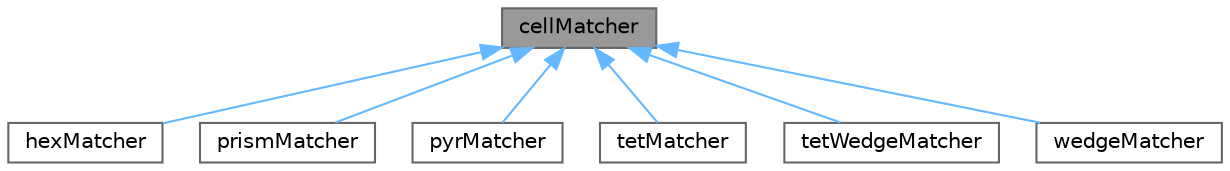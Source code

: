 digraph "cellMatcher"
{
 // LATEX_PDF_SIZE
  bgcolor="transparent";
  edge [fontname=Helvetica,fontsize=10,labelfontname=Helvetica,labelfontsize=10];
  node [fontname=Helvetica,fontsize=10,shape=box,height=0.2,width=0.4];
  Node1 [id="Node000001",label="cellMatcher",height=0.2,width=0.4,color="gray40", fillcolor="grey60", style="filled", fontcolor="black",tooltip="Base class for cellshape matchers (hexMatch, prismMatch, etc.). These are classes which given a mesh ..."];
  Node1 -> Node2 [id="edge1_Node000001_Node000002",dir="back",color="steelblue1",style="solid",tooltip=" "];
  Node2 [id="Node000002",label="hexMatcher",height=0.2,width=0.4,color="gray40", fillcolor="white", style="filled",URL="$classFoam_1_1hexMatcher.html",tooltip="A cellMatcher for hex cells (cellModel::HEX)."];
  Node1 -> Node3 [id="edge2_Node000001_Node000003",dir="back",color="steelblue1",style="solid",tooltip=" "];
  Node3 [id="Node000003",label="prismMatcher",height=0.2,width=0.4,color="gray40", fillcolor="white", style="filled",URL="$classFoam_1_1prismMatcher.html",tooltip="A cellMatcher for prism cells (cellModel::PRISM)"];
  Node1 -> Node4 [id="edge3_Node000001_Node000004",dir="back",color="steelblue1",style="solid",tooltip=" "];
  Node4 [id="Node000004",label="pyrMatcher",height=0.2,width=0.4,color="gray40", fillcolor="white", style="filled",URL="$classFoam_1_1pyrMatcher.html",tooltip="A cellMatcher for pyr cells (cellModel::PYR)"];
  Node1 -> Node5 [id="edge4_Node000001_Node000005",dir="back",color="steelblue1",style="solid",tooltip=" "];
  Node5 [id="Node000005",label="tetMatcher",height=0.2,width=0.4,color="gray40", fillcolor="white", style="filled",URL="$classFoam_1_1tetMatcher.html",tooltip="A cellMatcher for tet cells (cellModel::TET)"];
  Node1 -> Node6 [id="edge5_Node000001_Node000006",dir="back",color="steelblue1",style="solid",tooltip=" "];
  Node6 [id="Node000006",label="tetWedgeMatcher",height=0.2,width=0.4,color="gray40", fillcolor="white", style="filled",URL="$classFoam_1_1tetWedgeMatcher.html",tooltip="A cellMatcher for tetWedge cells (cellModel::TETWEDGE)."];
  Node1 -> Node7 [id="edge6_Node000001_Node000007",dir="back",color="steelblue1",style="solid",tooltip=" "];
  Node7 [id="Node000007",label="wedgeMatcher",height=0.2,width=0.4,color="gray40", fillcolor="white", style="filled",URL="$classFoam_1_1wedgeMatcher.html",tooltip="A cellMatcher for wedge cells (cellModel::WEDGE)."];
}
